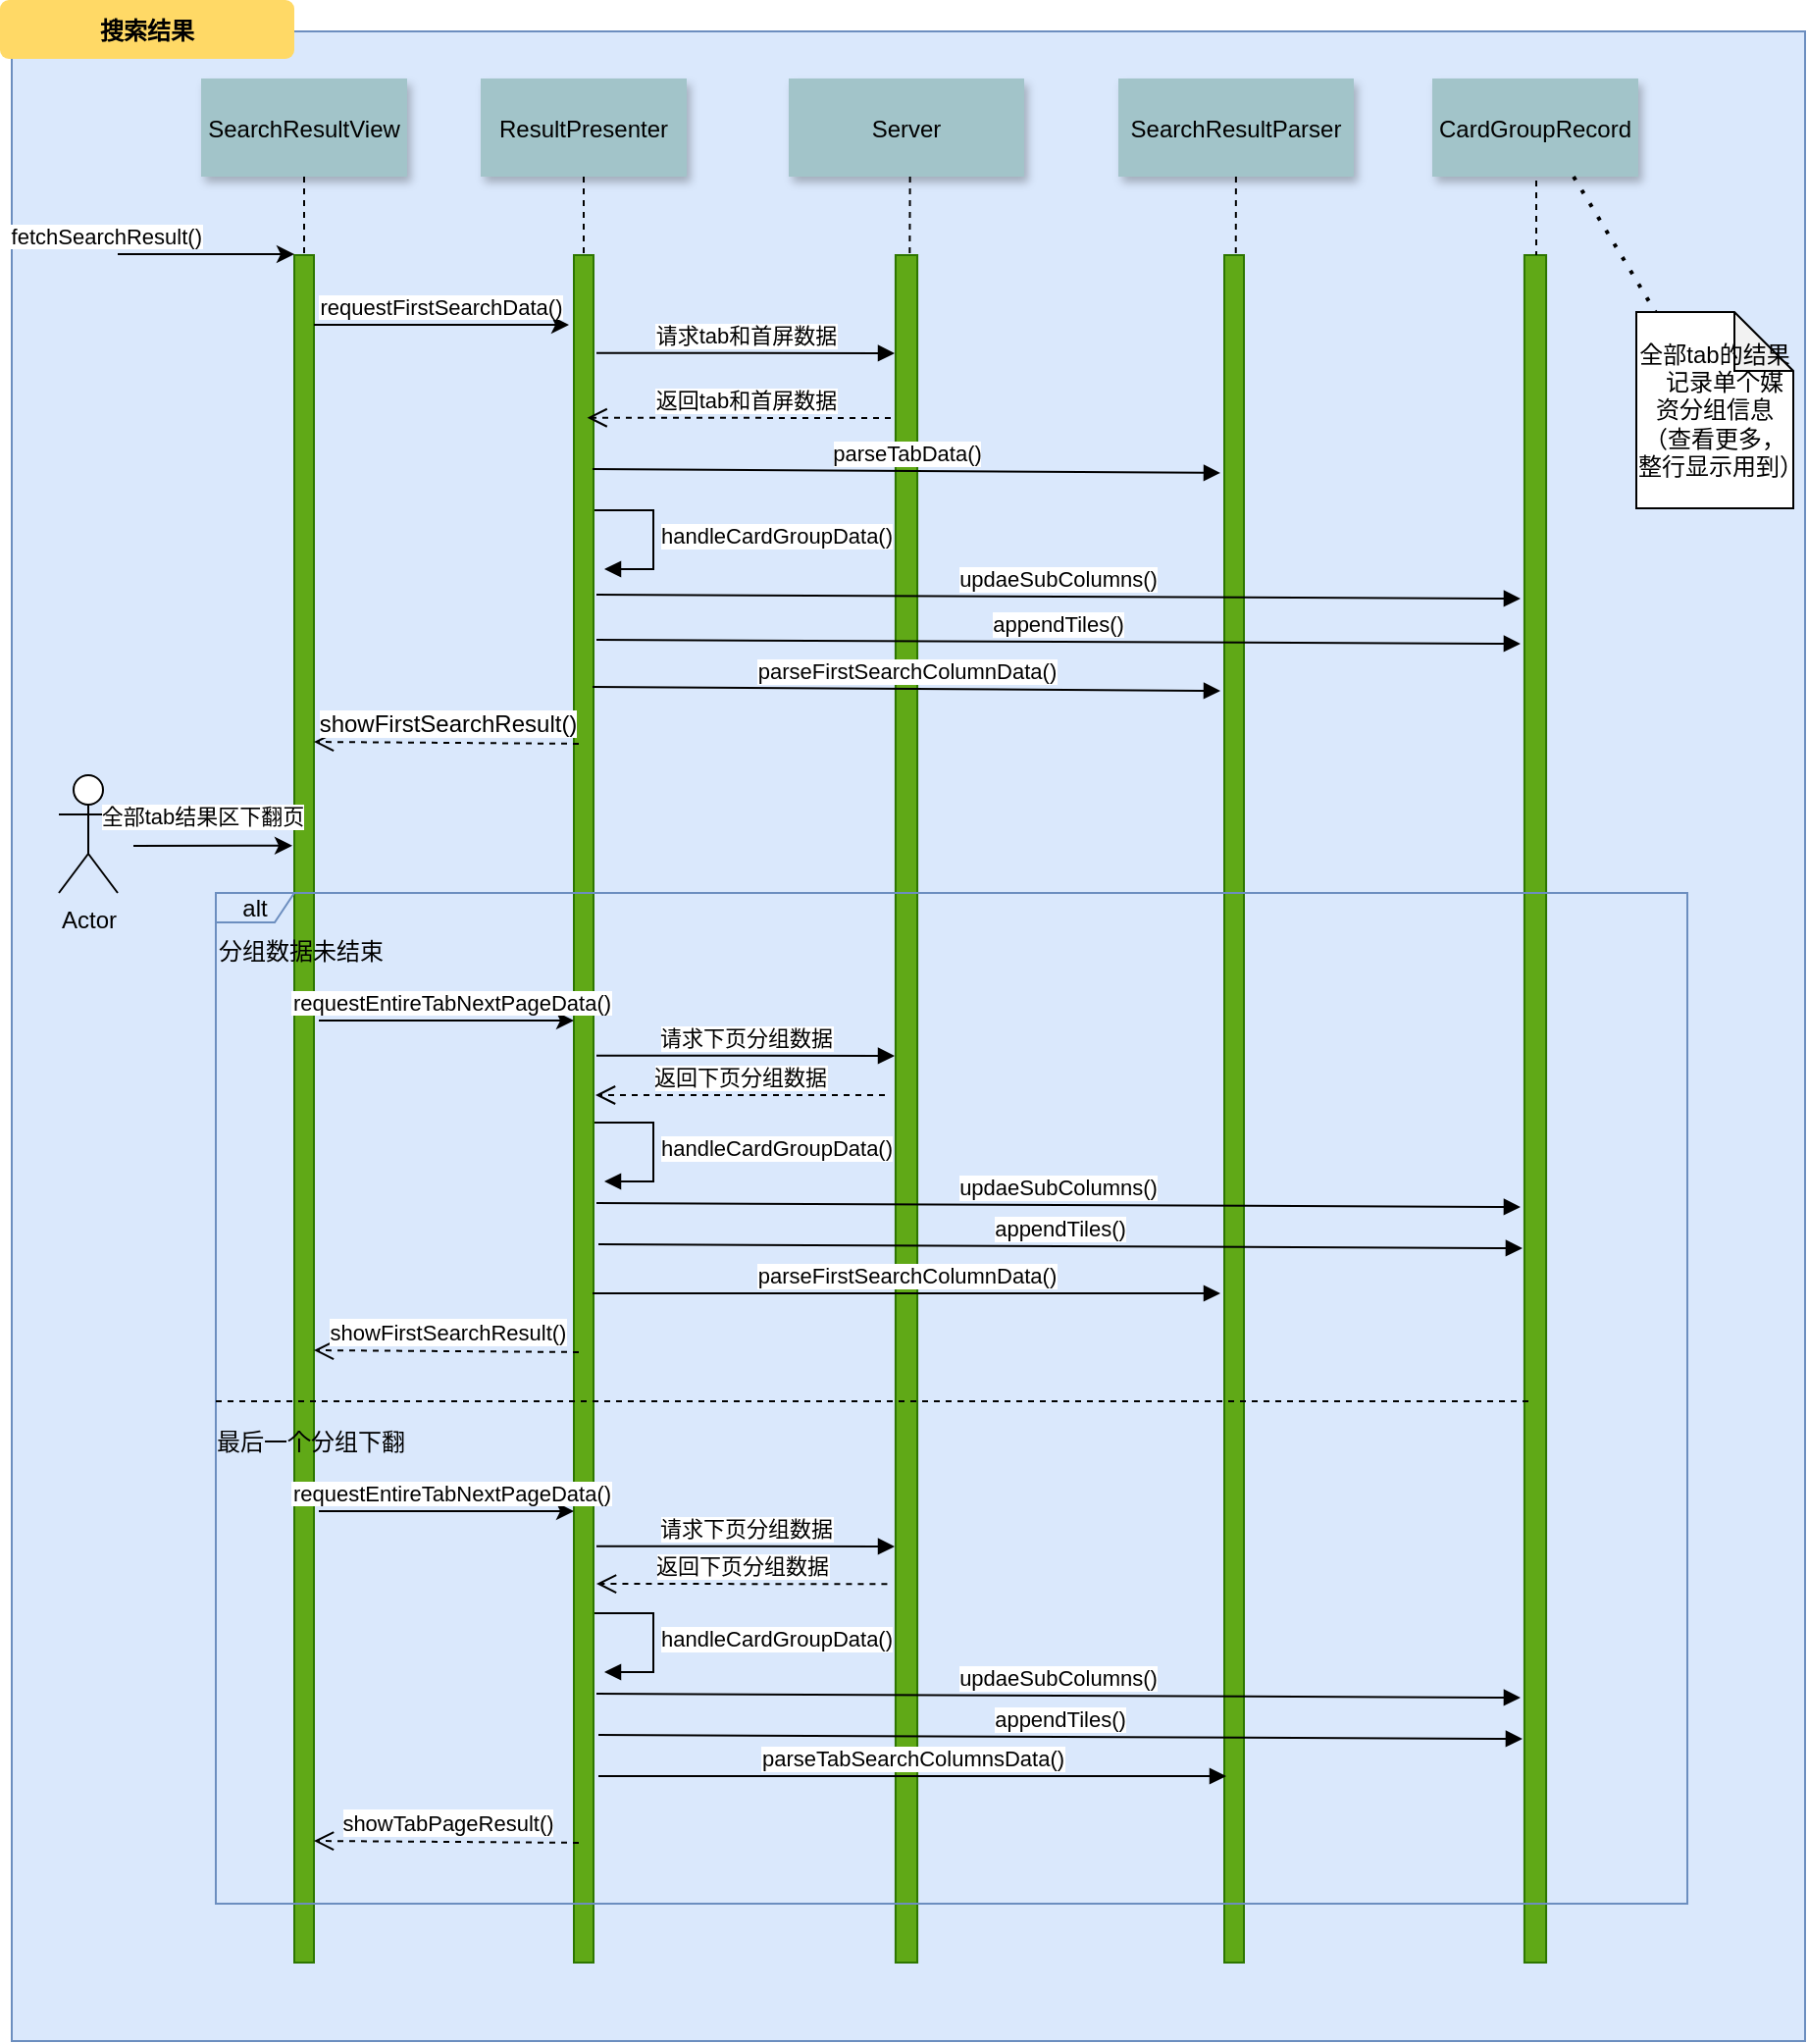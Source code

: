 <mxfile version="23.1.7" type="github">
  <diagram name="Page-1" id="9361dd3d-8414-5efd-6122-117bd74ce7a7">
    <mxGraphModel dx="1420" dy="732" grid="1" gridSize="10" guides="1" tooltips="1" connect="1" arrows="1" fold="1" page="0" pageScale="1.5" pageWidth="826" pageHeight="1169" background="none" math="0" shadow="0">
      <root>
        <mxCell id="0" />
        <mxCell id="1" parent="0" />
        <mxCell id="69" value="" style="fillColor=#dae8fc;strokeColor=#6c8ebf;" parent="1" vertex="1">
          <mxGeometry x="56" y="36" width="914" height="1024" as="geometry" />
        </mxCell>
        <mxCell id="2" value="" style="fillColor=#60a917;strokeColor=#2D7600;fontColor=#ffffff;" parent="1" vertex="1">
          <mxGeometry x="200" y="150" width="10" height="870" as="geometry" />
        </mxCell>
        <mxCell id="3" value="fetchSearchResult()" style="edgeStyle=none;verticalLabelPosition=top;verticalAlign=bottom;labelPosition=left;align=right" parent="1" edge="1">
          <mxGeometry x="110" y="49.5" width="100" height="100" as="geometry">
            <mxPoint x="110" y="149.5" as="sourcePoint" />
            <mxPoint x="200" y="149.5" as="targetPoint" />
          </mxGeometry>
        </mxCell>
        <mxCell id="4" value="SearchResultView" style="shadow=1;fillColor=#A2C4C9;strokeColor=none" parent="1" vertex="1">
          <mxGeometry x="152.5" y="60" width="105" height="50" as="geometry" />
        </mxCell>
        <mxCell id="6" value="" style="fillColor=#60a917;strokeColor=#2D7600;fontColor=#ffffff;" parent="1" vertex="1">
          <mxGeometry x="342.5" y="150" width="10" height="870" as="geometry" />
        </mxCell>
        <mxCell id="7" value="ResultPresenter" style="shadow=1;fillColor=#A2C4C9;strokeColor=none" parent="1" vertex="1">
          <mxGeometry x="295" y="60" width="105" height="50" as="geometry" />
        </mxCell>
        <mxCell id="8" value="" style="edgeStyle=none;endArrow=none;dashed=1" parent="1" source="7" target="6" edge="1">
          <mxGeometry x="272.335" y="165" width="100" height="100" as="geometry">
            <mxPoint x="347.259" y="110" as="sourcePoint" />
            <mxPoint x="347.576" y="165" as="targetPoint" />
          </mxGeometry>
        </mxCell>
        <mxCell id="9" value="requestFirstSearchData()" style="edgeStyle=none;verticalLabelPosition=top;verticalAlign=bottom" parent="1" edge="1">
          <mxGeometry x="220" y="92" width="100" height="100" as="geometry">
            <mxPoint x="210" y="185.5" as="sourcePoint" />
            <mxPoint x="340" y="185.5" as="targetPoint" />
          </mxGeometry>
        </mxCell>
        <mxCell id="15" value="Server" style="shadow=1;fillColor=#A2C4C9;strokeColor=none" parent="1" vertex="1">
          <mxGeometry x="452" y="60" width="120" height="50" as="geometry" />
        </mxCell>
        <mxCell id="21" value="" style="fillColor=#60a917;strokeColor=#2D7600;fontColor=#ffffff;" parent="1" vertex="1">
          <mxGeometry x="674" y="150" width="10" height="870" as="geometry" />
        </mxCell>
        <mxCell id="22" value="SearchResultParser" style="shadow=1;fillColor=#A2C4C9;strokeColor=none" parent="1" vertex="1">
          <mxGeometry x="620" y="60" width="120" height="50" as="geometry" />
        </mxCell>
        <mxCell id="23" value="" style="edgeStyle=none;endArrow=none;dashed=1" parent="1" source="22" target="21" edge="1">
          <mxGeometry x="614.488" y="175.0" width="100" height="100" as="geometry">
            <mxPoint x="674.653" y="110" as="sourcePoint" />
            <mxPoint x="674.653" y="260" as="targetPoint" />
          </mxGeometry>
        </mxCell>
        <mxCell id="33" value="" style="edgeStyle=elbowEdgeStyle;elbow=horizontal;endArrow=none;dashed=1" parent="1" source="4" target="2" edge="1">
          <mxGeometry x="230.0" y="310" width="100" height="100" as="geometry">
            <mxPoint x="230.0" y="410" as="sourcePoint" />
            <mxPoint x="330" y="310" as="targetPoint" />
          </mxGeometry>
        </mxCell>
        <mxCell id="71" value="搜索结果" style="rounded=1;fontStyle=1;fillColor=#FFD966;strokeColor=none" parent="1" vertex="1">
          <mxGeometry x="50" y="20" width="150" height="30" as="geometry" />
        </mxCell>
        <mxCell id="jnnIsXKbwoSBbQRXIsRO-101" value="CardGroupRecord" style="shadow=1;fillColor=#A2C4C9;strokeColor=none;" parent="1" vertex="1">
          <mxGeometry x="780" y="60" width="105" height="50" as="geometry" />
        </mxCell>
        <mxCell id="jnnIsXKbwoSBbQRXIsRO-106" value="" style="fillColor=#60a917;strokeColor=#2D7600;fontColor=#ffffff;" parent="1" vertex="1">
          <mxGeometry x="826.96" y="150" width="11.08" height="870" as="geometry" />
        </mxCell>
        <mxCell id="jnnIsXKbwoSBbQRXIsRO-109" value="" style="edgeStyle=none;endArrow=none;dashed=1" parent="1" source="17" edge="1">
          <mxGeometry x="614.488" y="175.0" width="100" height="100" as="geometry">
            <mxPoint x="513.82" y="110" as="sourcePoint" />
            <mxPoint x="514" y="170" as="targetPoint" />
          </mxGeometry>
        </mxCell>
        <mxCell id="jnnIsXKbwoSBbQRXIsRO-113" value="请求tab和首屏数据" style="html=1;verticalAlign=bottom;endArrow=block;rounded=0;exitX=1.35;exitY=0.123;exitDx=0;exitDy=0;exitPerimeter=0;edgeStyle=elbowEdgeStyle;" parent="1" edge="1">
          <mxGeometry width="80" relative="1" as="geometry">
            <mxPoint x="354" y="199.921" as="sourcePoint" />
            <mxPoint x="506" y="200" as="targetPoint" />
          </mxGeometry>
        </mxCell>
        <mxCell id="jnnIsXKbwoSBbQRXIsRO-114" value="返回tab和首屏数据" style="html=1;verticalAlign=bottom;endArrow=open;dashed=1;endSize=8;curved=0;rounded=0;" parent="1" edge="1">
          <mxGeometry relative="1" as="geometry">
            <mxPoint x="349.28" y="232.86" as="targetPoint" />
            <mxPoint x="510" y="233" as="sourcePoint" />
          </mxGeometry>
        </mxCell>
        <mxCell id="jnnIsXKbwoSBbQRXIsRO-115" value="" style="edgeStyle=none;endArrow=none;dashed=1" parent="1" target="17" edge="1">
          <mxGeometry x="614.488" y="175.0" width="100" height="100" as="geometry">
            <mxPoint x="513.82" y="110" as="sourcePoint" />
            <mxPoint x="514" y="170" as="targetPoint" />
          </mxGeometry>
        </mxCell>
        <mxCell id="17" value="" style="fillColor=#60a917;strokeColor=#2D7600;fontColor=#ffffff;" parent="1" vertex="1">
          <mxGeometry x="506.46" y="150" width="11.08" height="870" as="geometry" />
        </mxCell>
        <mxCell id="jnnIsXKbwoSBbQRXIsRO-116" value="parseTabData()" style="html=1;verticalAlign=bottom;endArrow=block;curved=0;rounded=0;entryX=-0.5;entryY=0.586;entryDx=0;entryDy=0;entryPerimeter=0;exitX=0.85;exitY=0.454;exitDx=0;exitDy=0;exitPerimeter=0;" parent="1" edge="1">
          <mxGeometry width="80" relative="1" as="geometry">
            <mxPoint x="352" y="258.96" as="sourcePoint" />
            <mxPoint x="672" y="260.983" as="targetPoint" />
          </mxGeometry>
        </mxCell>
        <mxCell id="jnnIsXKbwoSBbQRXIsRO-118" value="handleCardGroupData()" style="html=1;align=left;spacingLeft=2;endArrow=block;rounded=0;edgeStyle=orthogonalEdgeStyle;curved=0;rounded=0;" parent="1" edge="1">
          <mxGeometry relative="1" as="geometry">
            <mxPoint x="353" y="280" as="sourcePoint" />
            <Array as="points">
              <mxPoint x="383" y="310" />
            </Array>
            <mxPoint x="358" y="310" as="targetPoint" />
          </mxGeometry>
        </mxCell>
        <mxCell id="jnnIsXKbwoSBbQRXIsRO-119" value="updaeSubColumns()" style="html=1;verticalAlign=bottom;endArrow=block;curved=0;rounded=0;entryX=0;entryY=0.5;entryDx=0;entryDy=0;exitX=1.35;exitY=0.721;exitDx=0;exitDy=0;exitPerimeter=0;" parent="1" edge="1">
          <mxGeometry width="80" relative="1" as="geometry">
            <mxPoint x="354" y="323.04" as="sourcePoint" />
            <mxPoint x="824.96" y="325" as="targetPoint" />
          </mxGeometry>
        </mxCell>
        <mxCell id="jnnIsXKbwoSBbQRXIsRO-121" value="" style="edgeStyle=none;endArrow=none;dashed=1" parent="1" edge="1">
          <mxGeometry x="614.488" y="175.0" width="100" height="100" as="geometry">
            <mxPoint x="833" y="112" as="sourcePoint" />
            <mxPoint x="833" y="150" as="targetPoint" />
          </mxGeometry>
        </mxCell>
        <mxCell id="jnnIsXKbwoSBbQRXIsRO-123" value="appendTiles()" style="html=1;verticalAlign=bottom;endArrow=block;curved=0;rounded=0;entryX=0;entryY=0.5;entryDx=0;entryDy=0;exitX=1.35;exitY=0.721;exitDx=0;exitDy=0;exitPerimeter=0;" parent="1" edge="1">
          <mxGeometry width="80" relative="1" as="geometry">
            <mxPoint x="354" y="346.04" as="sourcePoint" />
            <mxPoint x="824.96" y="348" as="targetPoint" />
          </mxGeometry>
        </mxCell>
        <mxCell id="jnnIsXKbwoSBbQRXIsRO-124" value="parseFirstSearchColumnData()" style="html=1;verticalAlign=bottom;endArrow=block;curved=0;rounded=0;entryX=-0.5;entryY=0.586;entryDx=0;entryDy=0;entryPerimeter=0;exitX=0.85;exitY=0.454;exitDx=0;exitDy=0;exitPerimeter=0;" parent="1" edge="1">
          <mxGeometry width="80" relative="1" as="geometry">
            <mxPoint x="352" y="370.0" as="sourcePoint" />
            <mxPoint x="672" y="372.023" as="targetPoint" />
          </mxGeometry>
        </mxCell>
        <mxCell id="jnnIsXKbwoSBbQRXIsRO-125" value="全部tab的结果 &lt;br&gt;&amp;nbsp;&amp;nbsp; 记录单个媒资分组信息&lt;br&gt;（查看更多，整行显示用到）" style="shape=note;whiteSpace=wrap;html=1;backgroundOutline=1;darkOpacity=0.05;align=center;verticalAlign=middle;fontFamily=Helvetica;fontSize=12;" parent="1" vertex="1">
          <mxGeometry x="884" y="179" width="80" height="100" as="geometry" />
        </mxCell>
        <mxCell id="jnnIsXKbwoSBbQRXIsRO-130" value="" style="endArrow=none;dashed=1;html=1;dashPattern=1 3;strokeWidth=2;rounded=0;strokeColor=default;align=center;verticalAlign=bottom;fontFamily=Helvetica;fontSize=12;fontColor=default;labelBackgroundColor=default;exitX=0.686;exitY=1;exitDx=0;exitDy=0;exitPerimeter=0;" parent="1" source="jnnIsXKbwoSBbQRXIsRO-101" target="jnnIsXKbwoSBbQRXIsRO-125" edge="1">
          <mxGeometry width="50" height="50" relative="1" as="geometry">
            <mxPoint x="900" y="170" as="sourcePoint" />
            <mxPoint x="950" y="120" as="targetPoint" />
          </mxGeometry>
        </mxCell>
        <mxCell id="jnnIsXKbwoSBbQRXIsRO-133" value="showFirstSearchResult()" style="html=1;verticalAlign=bottom;endArrow=open;dashed=1;endSize=8;curved=0;rounded=0;strokeColor=default;align=center;fontFamily=Helvetica;fontSize=12;fontColor=default;labelBackgroundColor=default;exitX=0.25;exitY=0.553;exitDx=0;exitDy=0;exitPerimeter=0;" parent="1" edge="1">
          <mxGeometry relative="1" as="geometry">
            <mxPoint x="345" y="398.97" as="sourcePoint" />
            <mxPoint x="210" y="398" as="targetPoint" />
          </mxGeometry>
        </mxCell>
        <mxCell id="BB7P9UA8DlbhScquwtIL-77" value="Actor" style="shape=umlActor;verticalLabelPosition=bottom;verticalAlign=top;html=1;outlineConnect=0;" vertex="1" parent="1">
          <mxGeometry x="80" y="415" width="30" height="60" as="geometry" />
        </mxCell>
        <mxCell id="BB7P9UA8DlbhScquwtIL-80" value="" style="endArrow=classic;html=1;rounded=0;entryX=0.1;entryY=0.679;entryDx=0;entryDy=0;entryPerimeter=0;" edge="1" parent="1">
          <mxGeometry width="50" height="50" relative="1" as="geometry">
            <mxPoint x="118" y="451" as="sourcePoint" />
            <mxPoint x="199" y="450.87" as="targetPoint" />
          </mxGeometry>
        </mxCell>
        <mxCell id="BB7P9UA8DlbhScquwtIL-82" value="全部tab结果区下翻页" style="edgeLabel;html=1;align=center;verticalAlign=middle;resizable=0;points=[];" vertex="1" connectable="0" parent="BB7P9UA8DlbhScquwtIL-80">
          <mxGeometry x="0.012" relative="1" as="geometry">
            <mxPoint x="-6" y="-15" as="offset" />
          </mxGeometry>
        </mxCell>
        <mxCell id="BB7P9UA8DlbhScquwtIL-83" value="requestEntireTabNextPageData()" style="edgeStyle=none;verticalLabelPosition=top;verticalAlign=bottom" edge="1" parent="1">
          <mxGeometry width="100" height="100" as="geometry">
            <mxPoint x="212.5" y="540" as="sourcePoint" />
            <mxPoint x="342.5" y="540" as="targetPoint" />
            <mxPoint x="3" as="offset" />
          </mxGeometry>
        </mxCell>
        <mxCell id="BB7P9UA8DlbhScquwtIL-89" value="alt" style="shape=umlFrame;whiteSpace=wrap;html=1;pointerEvents=0;fillColor=#DAE8FC;strokeColor=#6c8ebf;width=40;height=15;" vertex="1" parent="1">
          <mxGeometry x="160" y="475" width="750" height="515" as="geometry" />
        </mxCell>
        <mxCell id="BB7P9UA8DlbhScquwtIL-93" value="请求下页分组数据" style="html=1;verticalAlign=bottom;endArrow=block;rounded=0;exitX=1.35;exitY=0.123;exitDx=0;exitDy=0;exitPerimeter=0;edgeStyle=elbowEdgeStyle;" edge="1" parent="1">
          <mxGeometry width="80" relative="1" as="geometry">
            <mxPoint x="354" y="557.921" as="sourcePoint" />
            <mxPoint x="506" y="558" as="targetPoint" />
          </mxGeometry>
        </mxCell>
        <mxCell id="BB7P9UA8DlbhScquwtIL-94" value="返回下页分组数据" style="html=1;verticalAlign=bottom;endArrow=open;dashed=1;endSize=8;curved=0;rounded=0;" edge="1" parent="1">
          <mxGeometry relative="1" as="geometry">
            <mxPoint x="353.5" y="578" as="targetPoint" />
            <mxPoint x="501" y="578" as="sourcePoint" />
          </mxGeometry>
        </mxCell>
        <mxCell id="BB7P9UA8DlbhScquwtIL-95" value="&lt;font style=&quot;font-size: 11px;&quot;&gt;showFirstSearchResult()&lt;/font&gt;" style="html=1;verticalAlign=bottom;endArrow=open;dashed=1;endSize=8;curved=0;rounded=0;strokeColor=default;align=center;fontFamily=Helvetica;fontSize=12;fontColor=default;labelBackgroundColor=default;exitX=0.25;exitY=0.553;exitDx=0;exitDy=0;exitPerimeter=0;" edge="1" parent="1">
          <mxGeometry relative="1" as="geometry">
            <mxPoint x="345" y="708.97" as="sourcePoint" />
            <mxPoint x="210" y="708" as="targetPoint" />
          </mxGeometry>
        </mxCell>
        <mxCell id="BB7P9UA8DlbhScquwtIL-96" value="handleCardGroupData()" style="html=1;align=left;spacingLeft=2;endArrow=block;rounded=0;edgeStyle=orthogonalEdgeStyle;curved=0;rounded=0;" edge="1" parent="1">
          <mxGeometry relative="1" as="geometry">
            <mxPoint x="353" y="592" as="sourcePoint" />
            <Array as="points">
              <mxPoint x="383" y="622" />
            </Array>
            <mxPoint x="358" y="622" as="targetPoint" />
          </mxGeometry>
        </mxCell>
        <mxCell id="BB7P9UA8DlbhScquwtIL-97" value="updaeSubColumns()" style="html=1;verticalAlign=bottom;endArrow=block;curved=0;rounded=0;entryX=0;entryY=0.5;entryDx=0;entryDy=0;exitX=1.35;exitY=0.721;exitDx=0;exitDy=0;exitPerimeter=0;" edge="1" parent="1">
          <mxGeometry x="-0.002" width="80" relative="1" as="geometry">
            <mxPoint x="354" y="633.04" as="sourcePoint" />
            <mxPoint x="824.96" y="635" as="targetPoint" />
            <mxPoint as="offset" />
          </mxGeometry>
        </mxCell>
        <mxCell id="BB7P9UA8DlbhScquwtIL-98" value="appendTiles()" style="html=1;verticalAlign=bottom;endArrow=block;curved=0;rounded=0;entryX=0;entryY=0.5;entryDx=0;entryDy=0;exitX=1.35;exitY=0.721;exitDx=0;exitDy=0;exitPerimeter=0;" edge="1" parent="1">
          <mxGeometry width="80" relative="1" as="geometry">
            <mxPoint x="355" y="654.04" as="sourcePoint" />
            <mxPoint x="825.96" y="656" as="targetPoint" />
          </mxGeometry>
        </mxCell>
        <mxCell id="BB7P9UA8DlbhScquwtIL-99" value="parseFirstSearchColumnData()" style="html=1;verticalAlign=bottom;endArrow=block;curved=0;rounded=0;entryX=-0.5;entryY=0.586;entryDx=0;entryDy=0;entryPerimeter=0;exitX=0.85;exitY=0.454;exitDx=0;exitDy=0;exitPerimeter=0;" edge="1" parent="1">
          <mxGeometry width="80" relative="1" as="geometry">
            <mxPoint x="352" y="679" as="sourcePoint" />
            <mxPoint x="672" y="679" as="targetPoint" />
          </mxGeometry>
        </mxCell>
        <mxCell id="BB7P9UA8DlbhScquwtIL-102" value="分组数据未结束" style="text;html=1;align=center;verticalAlign=middle;resizable=0;points=[];autosize=1;strokeColor=none;fillColor=none;" vertex="1" parent="1">
          <mxGeometry x="147.5" y="490" width="110" height="30" as="geometry" />
        </mxCell>
        <mxCell id="BB7P9UA8DlbhScquwtIL-109" value="" style="line;strokeWidth=1;fillColor=none;align=left;verticalAlign=middle;spacingTop=-1;spacingLeft=3;spacingRight=3;rotatable=0;labelPosition=right;points=[];portConstraint=eastwest;strokeColor=inherit;dashed=1;" vertex="1" parent="1">
          <mxGeometry x="160" y="730" width="670" height="8" as="geometry" />
        </mxCell>
        <mxCell id="BB7P9UA8DlbhScquwtIL-110" value="最后一个分组下翻" style="text;html=1;align=center;verticalAlign=middle;resizable=0;points=[];autosize=1;strokeColor=none;fillColor=none;" vertex="1" parent="1">
          <mxGeometry x="147.5" y="740" width="120" height="30" as="geometry" />
        </mxCell>
        <mxCell id="BB7P9UA8DlbhScquwtIL-111" value="requestEntireTabNextPageData()" style="edgeStyle=none;verticalLabelPosition=top;verticalAlign=bottom" edge="1" parent="1">
          <mxGeometry width="100" height="100" as="geometry">
            <mxPoint x="212.5" y="790" as="sourcePoint" />
            <mxPoint x="342.5" y="790" as="targetPoint" />
            <mxPoint x="3" as="offset" />
          </mxGeometry>
        </mxCell>
        <mxCell id="BB7P9UA8DlbhScquwtIL-112" value="请求下页分组数据" style="html=1;verticalAlign=bottom;endArrow=block;rounded=0;exitX=1.35;exitY=0.123;exitDx=0;exitDy=0;exitPerimeter=0;edgeStyle=elbowEdgeStyle;" edge="1" parent="1">
          <mxGeometry width="80" relative="1" as="geometry">
            <mxPoint x="354" y="807.921" as="sourcePoint" />
            <mxPoint x="506" y="808" as="targetPoint" />
          </mxGeometry>
        </mxCell>
        <mxCell id="BB7P9UA8DlbhScquwtIL-113" value="返回下页分组数据" style="html=1;verticalAlign=bottom;endArrow=open;dashed=1;endSize=8;curved=0;rounded=0;" edge="1" parent="1">
          <mxGeometry relative="1" as="geometry">
            <mxPoint x="354" y="827" as="targetPoint" />
            <mxPoint x="502.22" y="827.14" as="sourcePoint" />
          </mxGeometry>
        </mxCell>
        <mxCell id="BB7P9UA8DlbhScquwtIL-114" value="handleCardGroupData()" style="html=1;align=left;spacingLeft=2;endArrow=block;rounded=0;edgeStyle=orthogonalEdgeStyle;curved=0;rounded=0;" edge="1" parent="1">
          <mxGeometry relative="1" as="geometry">
            <mxPoint x="353" y="842" as="sourcePoint" />
            <Array as="points">
              <mxPoint x="383" y="872" />
            </Array>
            <mxPoint x="358" y="872" as="targetPoint" />
          </mxGeometry>
        </mxCell>
        <mxCell id="BB7P9UA8DlbhScquwtIL-115" value="updaeSubColumns()" style="html=1;verticalAlign=bottom;endArrow=block;curved=0;rounded=0;entryX=0;entryY=0.5;entryDx=0;entryDy=0;exitX=1.35;exitY=0.721;exitDx=0;exitDy=0;exitPerimeter=0;" edge="1" parent="1">
          <mxGeometry x="-0.002" width="80" relative="1" as="geometry">
            <mxPoint x="354" y="883.04" as="sourcePoint" />
            <mxPoint x="824.96" y="885" as="targetPoint" />
            <mxPoint as="offset" />
          </mxGeometry>
        </mxCell>
        <mxCell id="BB7P9UA8DlbhScquwtIL-116" value="appendTiles()" style="html=1;verticalAlign=bottom;endArrow=block;curved=0;rounded=0;entryX=0;entryY=0.5;entryDx=0;entryDy=0;exitX=1.35;exitY=0.721;exitDx=0;exitDy=0;exitPerimeter=0;" edge="1" parent="1">
          <mxGeometry width="80" relative="1" as="geometry">
            <mxPoint x="355" y="904.04" as="sourcePoint" />
            <mxPoint x="825.96" y="906" as="targetPoint" />
          </mxGeometry>
        </mxCell>
        <mxCell id="BB7P9UA8DlbhScquwtIL-117" value="parseTabSearchColumnsData()" style="html=1;verticalAlign=bottom;endArrow=block;curved=0;rounded=0;entryX=-0.5;entryY=0.586;entryDx=0;entryDy=0;entryPerimeter=0;exitX=0.85;exitY=0.454;exitDx=0;exitDy=0;exitPerimeter=0;" edge="1" parent="1">
          <mxGeometry width="80" relative="1" as="geometry">
            <mxPoint x="355" y="925" as="sourcePoint" />
            <mxPoint x="675" y="925" as="targetPoint" />
          </mxGeometry>
        </mxCell>
        <mxCell id="BB7P9UA8DlbhScquwtIL-118" value="&lt;font style=&quot;font-size: 11px;&quot;&gt;showTabPageResult()&lt;/font&gt;" style="html=1;verticalAlign=bottom;endArrow=open;dashed=1;endSize=8;curved=0;rounded=0;strokeColor=default;align=center;fontFamily=Helvetica;fontSize=12;fontColor=default;labelBackgroundColor=default;exitX=0.25;exitY=0.553;exitDx=0;exitDy=0;exitPerimeter=0;" edge="1" parent="1">
          <mxGeometry relative="1" as="geometry">
            <mxPoint x="345" y="958.97" as="sourcePoint" />
            <mxPoint x="210" y="958" as="targetPoint" />
          </mxGeometry>
        </mxCell>
      </root>
    </mxGraphModel>
  </diagram>
</mxfile>
